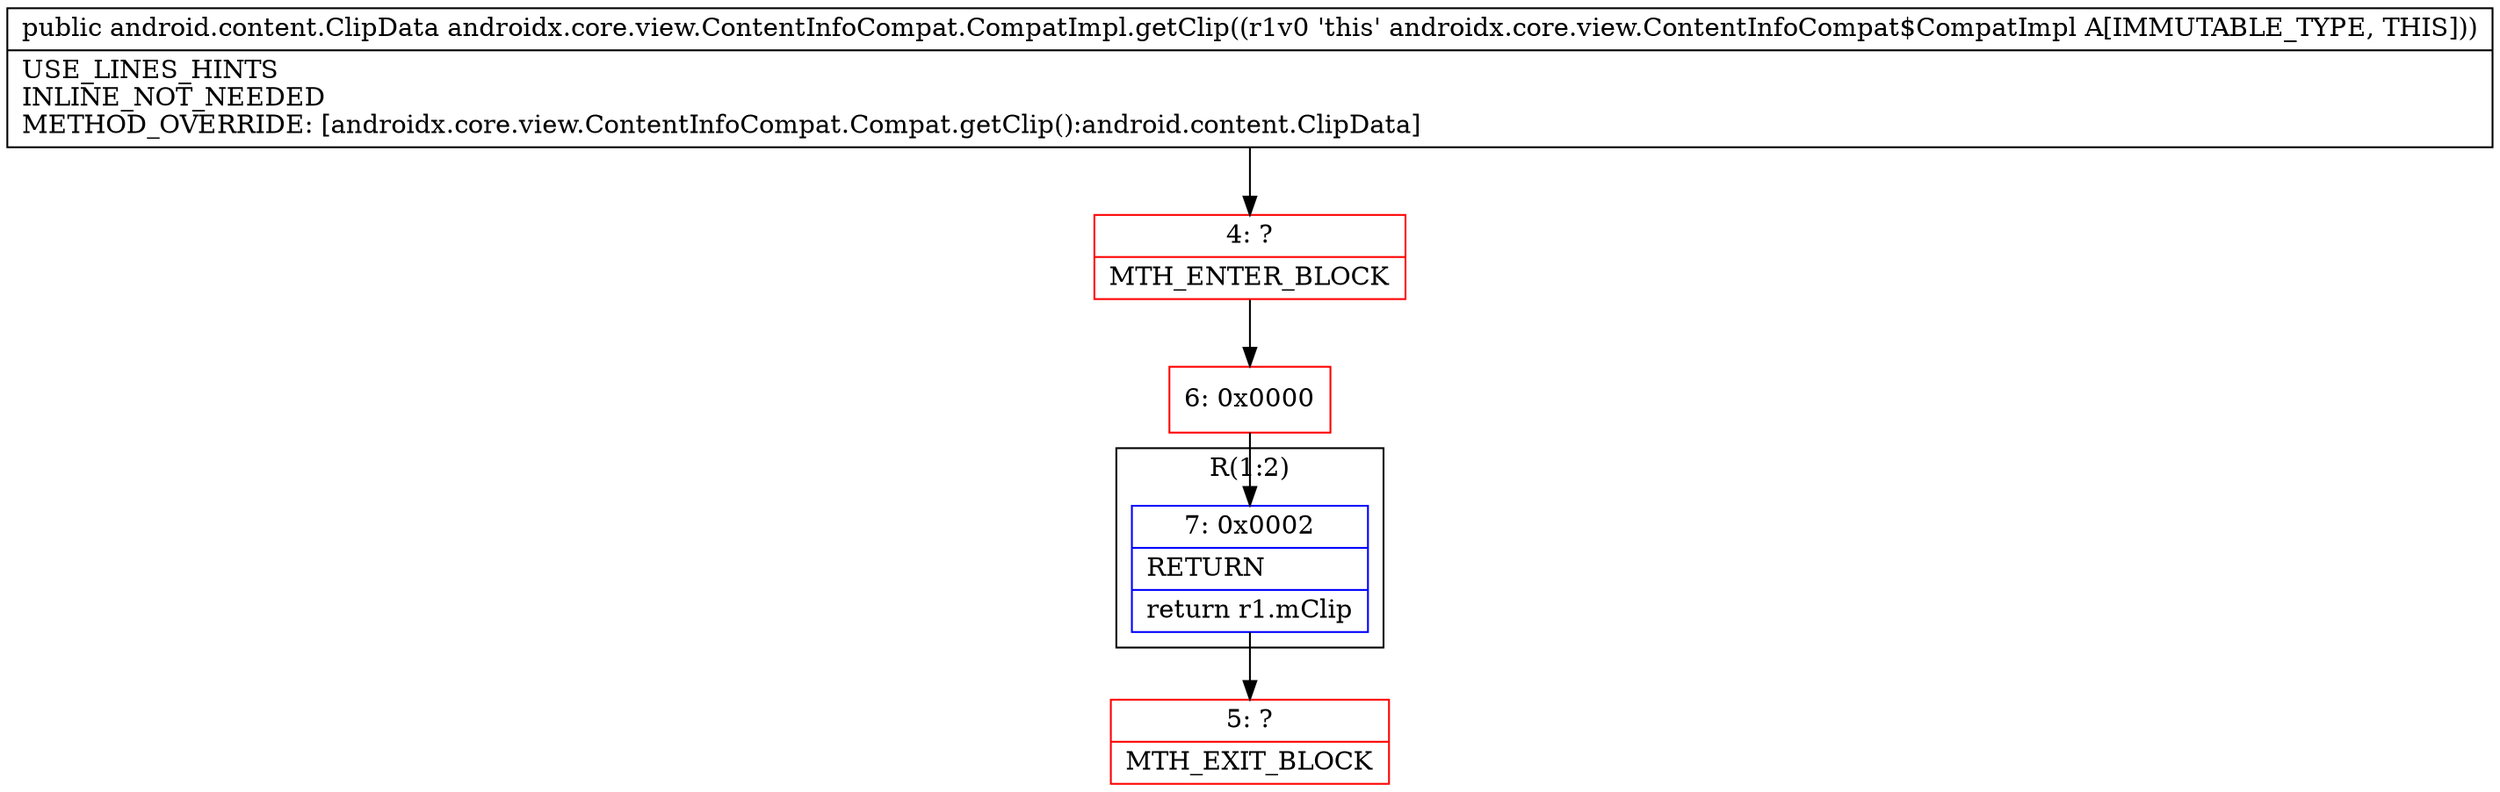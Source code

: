 digraph "CFG forandroidx.core.view.ContentInfoCompat.CompatImpl.getClip()Landroid\/content\/ClipData;" {
subgraph cluster_Region_1993561892 {
label = "R(1:2)";
node [shape=record,color=blue];
Node_7 [shape=record,label="{7\:\ 0x0002|RETURN\l|return r1.mClip\l}"];
}
Node_4 [shape=record,color=red,label="{4\:\ ?|MTH_ENTER_BLOCK\l}"];
Node_6 [shape=record,color=red,label="{6\:\ 0x0000}"];
Node_5 [shape=record,color=red,label="{5\:\ ?|MTH_EXIT_BLOCK\l}"];
MethodNode[shape=record,label="{public android.content.ClipData androidx.core.view.ContentInfoCompat.CompatImpl.getClip((r1v0 'this' androidx.core.view.ContentInfoCompat$CompatImpl A[IMMUTABLE_TYPE, THIS]))  | USE_LINES_HINTS\lINLINE_NOT_NEEDED\lMETHOD_OVERRIDE: [androidx.core.view.ContentInfoCompat.Compat.getClip():android.content.ClipData]\l}"];
MethodNode -> Node_4;Node_7 -> Node_5;
Node_4 -> Node_6;
Node_6 -> Node_7;
}

